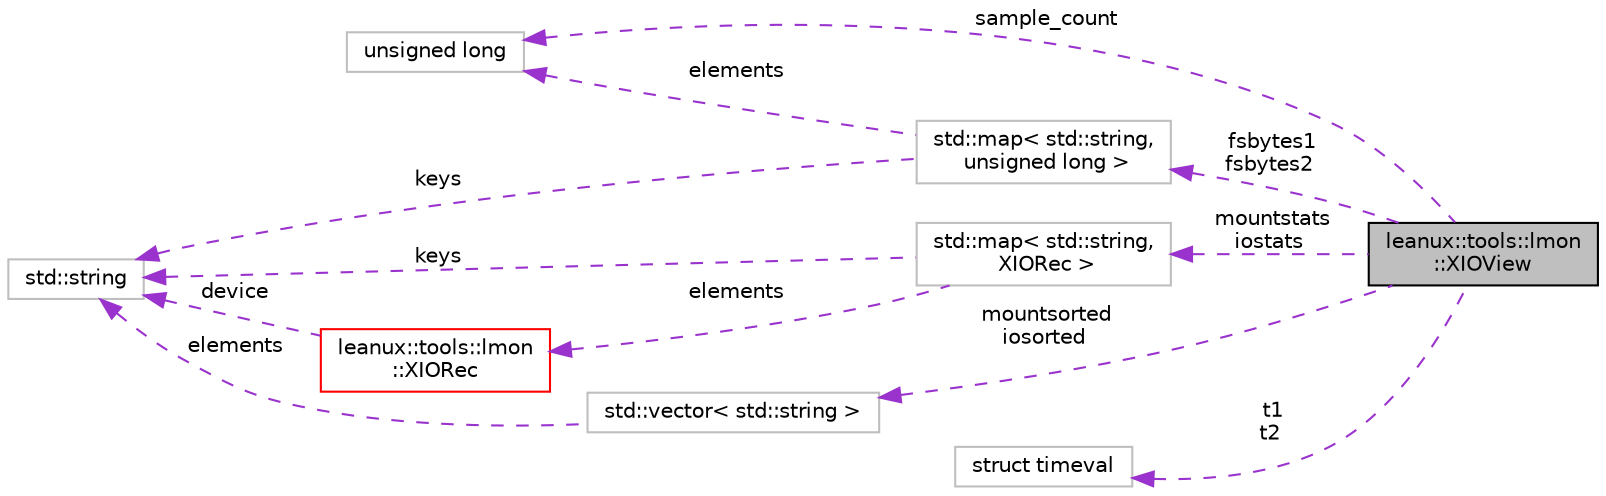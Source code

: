 digraph "leanux::tools::lmon::XIOView"
{
 // LATEX_PDF_SIZE
  bgcolor="transparent";
  edge [fontname="Helvetica",fontsize="10",labelfontname="Helvetica",labelfontsize="10"];
  node [fontname="Helvetica",fontsize="10",shape=record];
  rankdir="LR";
  Node1 [label="leanux::tools::lmon\l::XIOView",height=0.2,width=0.4,color="black", fillcolor="grey75", style="filled", fontcolor="black",tooltip="Data record for IOView display."];
  Node2 -> Node1 [dir="back",color="darkorchid3",fontsize="10",style="dashed",label=" sample_count" ,fontname="Helvetica"];
  Node2 [label="unsigned long",height=0.2,width=0.4,color="grey75",tooltip=" "];
  Node3 -> Node1 [dir="back",color="darkorchid3",fontsize="10",style="dashed",label=" fsbytes1\nfsbytes2" ,fontname="Helvetica"];
  Node3 [label="std::map\< std::string,\l unsigned long \>",height=0.2,width=0.4,color="grey75",tooltip=" "];
  Node2 -> Node3 [dir="back",color="darkorchid3",fontsize="10",style="dashed",label=" elements" ,fontname="Helvetica"];
  Node4 -> Node3 [dir="back",color="darkorchid3",fontsize="10",style="dashed",label=" keys" ,fontname="Helvetica"];
  Node4 [label="std::string",height=0.2,width=0.4,color="grey75",tooltip="STL class."];
  Node6 -> Node1 [dir="back",color="darkorchid3",fontsize="10",style="dashed",label=" mountstats\niostats" ,fontname="Helvetica"];
  Node6 [label="std::map\< std::string,\l XIORec \>",height=0.2,width=0.4,color="grey75",tooltip=" "];
  Node7 -> Node6 [dir="back",color="darkorchid3",fontsize="10",style="dashed",label=" elements" ,fontname="Helvetica"];
  Node7 [label="leanux::tools::lmon\l::XIORec",height=0.2,width=0.4,color="red",URL="$namespaceleanux_1_1tools_1_1lmon.html#structleanux_1_1tools_1_1lmon_1_1XIORec",tooltip="I/O statistics in a form suitable for XIOView."];
  Node4 -> Node7 [dir="back",color="darkorchid3",fontsize="10",style="dashed",label=" device" ,fontname="Helvetica"];
  Node4 -> Node6 [dir="back",color="darkorchid3",fontsize="10",style="dashed",label=" keys" ,fontname="Helvetica"];
  Node9 -> Node1 [dir="back",color="darkorchid3",fontsize="10",style="dashed",label=" t1\nt2" ,fontname="Helvetica"];
  Node9 [label="struct timeval",height=0.2,width=0.4,color="grey75",tooltip=" "];
  Node10 -> Node1 [dir="back",color="darkorchid3",fontsize="10",style="dashed",label=" mountsorted\niosorted" ,fontname="Helvetica"];
  Node10 [label="std::vector\< std::string \>",height=0.2,width=0.4,color="grey75",tooltip=" "];
  Node4 -> Node10 [dir="back",color="darkorchid3",fontsize="10",style="dashed",label=" elements" ,fontname="Helvetica"];
}
